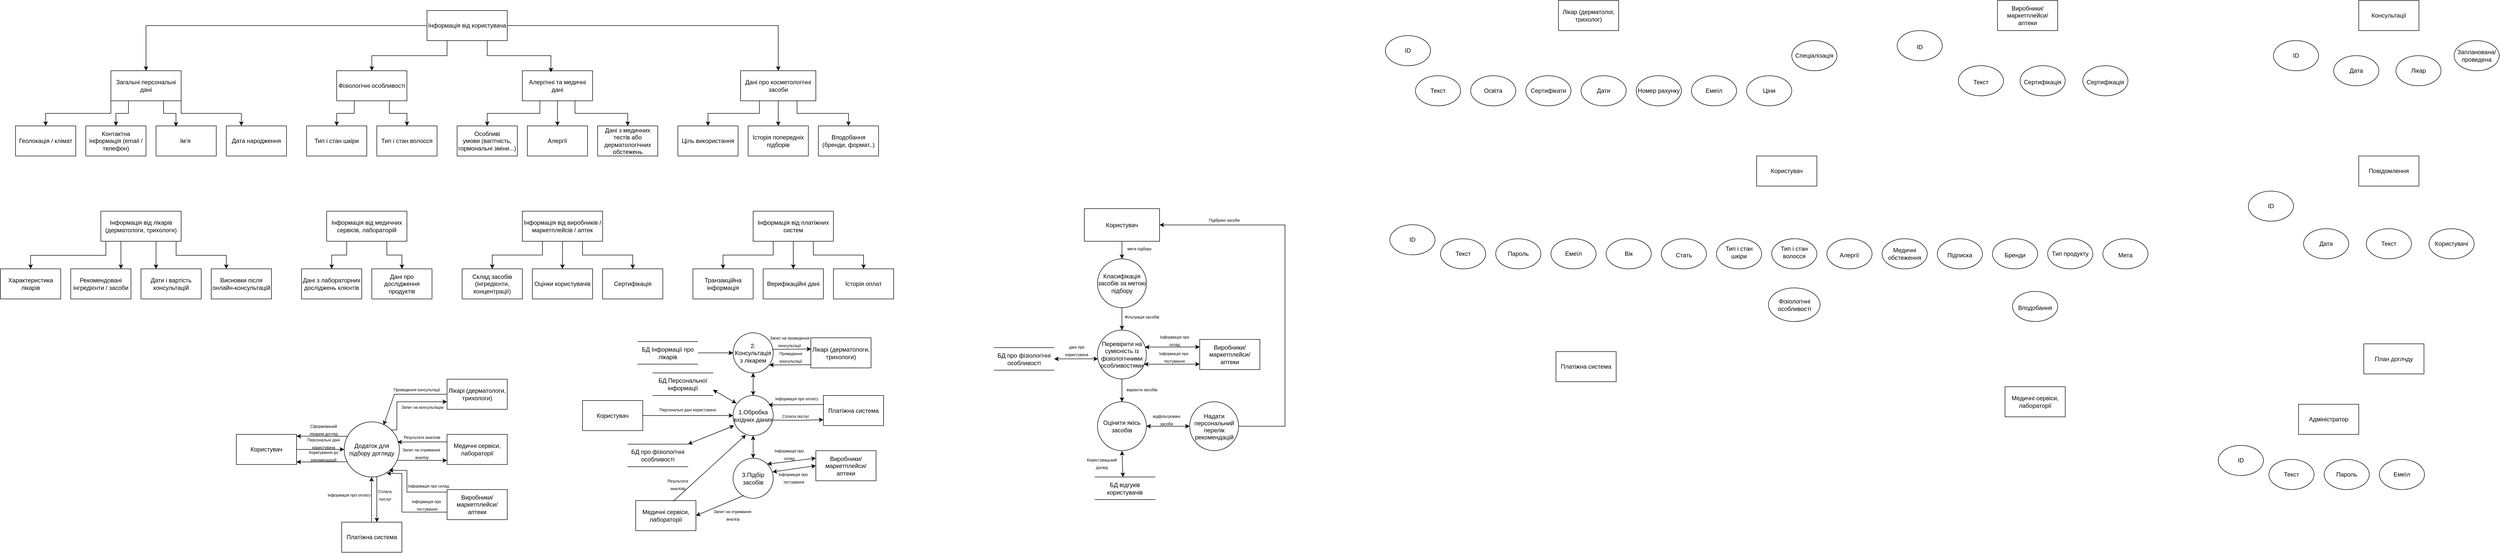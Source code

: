 <mxfile version="28.2.7">
  <diagram name="Page-1" id="nHtkJwjDJADX3kszTweU">
    <mxGraphModel dx="3202" dy="1077" grid="1" gridSize="10" guides="1" tooltips="1" connect="1" arrows="1" fold="1" page="1" pageScale="1" pageWidth="827" pageHeight="1169" math="0" shadow="0">
      <root>
        <mxCell id="0" />
        <mxCell id="1" parent="0" />
        <mxCell id="k3gkesRyHBmJgMEclzgZ-37" style="edgeStyle=orthogonalEdgeStyle;rounded=0;orthogonalLoop=1;jettySize=auto;html=1;exitX=0;exitY=0.5;exitDx=0;exitDy=0;entryX=0.5;entryY=0;entryDx=0;entryDy=0;" edge="1" parent="1" source="k3gkesRyHBmJgMEclzgZ-1" target="k3gkesRyHBmJgMEclzgZ-3">
          <mxGeometry relative="1" as="geometry" />
        </mxCell>
        <mxCell id="k3gkesRyHBmJgMEclzgZ-38" style="edgeStyle=orthogonalEdgeStyle;rounded=0;orthogonalLoop=1;jettySize=auto;html=1;exitX=0.25;exitY=1;exitDx=0;exitDy=0;entryX=0.5;entryY=0;entryDx=0;entryDy=0;" edge="1" parent="1" source="k3gkesRyHBmJgMEclzgZ-1" target="k3gkesRyHBmJgMEclzgZ-2">
          <mxGeometry relative="1" as="geometry" />
        </mxCell>
        <mxCell id="k3gkesRyHBmJgMEclzgZ-40" style="edgeStyle=orthogonalEdgeStyle;rounded=0;orthogonalLoop=1;jettySize=auto;html=1;exitX=1;exitY=0.5;exitDx=0;exitDy=0;entryX=0.5;entryY=0;entryDx=0;entryDy=0;" edge="1" parent="1" source="k3gkesRyHBmJgMEclzgZ-1" target="k3gkesRyHBmJgMEclzgZ-5">
          <mxGeometry relative="1" as="geometry" />
        </mxCell>
        <mxCell id="k3gkesRyHBmJgMEclzgZ-1" value="Інформація від користувача" style="rounded=0;whiteSpace=wrap;html=1;" vertex="1" parent="1">
          <mxGeometry x="580" y="40" width="160" height="60" as="geometry" />
        </mxCell>
        <mxCell id="k3gkesRyHBmJgMEclzgZ-45" style="edgeStyle=orthogonalEdgeStyle;rounded=0;orthogonalLoop=1;jettySize=auto;html=1;exitX=0.25;exitY=1;exitDx=0;exitDy=0;" edge="1" parent="1" source="k3gkesRyHBmJgMEclzgZ-2" target="k3gkesRyHBmJgMEclzgZ-10">
          <mxGeometry relative="1" as="geometry" />
        </mxCell>
        <mxCell id="k3gkesRyHBmJgMEclzgZ-46" style="edgeStyle=orthogonalEdgeStyle;rounded=0;orthogonalLoop=1;jettySize=auto;html=1;exitX=0.75;exitY=1;exitDx=0;exitDy=0;" edge="1" parent="1" source="k3gkesRyHBmJgMEclzgZ-2" target="k3gkesRyHBmJgMEclzgZ-11">
          <mxGeometry relative="1" as="geometry" />
        </mxCell>
        <mxCell id="k3gkesRyHBmJgMEclzgZ-2" value="Фізіологічні особливості" style="rounded=0;whiteSpace=wrap;html=1;" vertex="1" parent="1">
          <mxGeometry x="400" y="160" width="140" height="60" as="geometry" />
        </mxCell>
        <mxCell id="k3gkesRyHBmJgMEclzgZ-41" style="edgeStyle=orthogonalEdgeStyle;rounded=0;orthogonalLoop=1;jettySize=auto;html=1;exitX=0;exitY=1;exitDx=0;exitDy=0;entryX=0.5;entryY=0;entryDx=0;entryDy=0;" edge="1" parent="1" source="k3gkesRyHBmJgMEclzgZ-3" target="k3gkesRyHBmJgMEclzgZ-9">
          <mxGeometry relative="1" as="geometry" />
        </mxCell>
        <mxCell id="k3gkesRyHBmJgMEclzgZ-42" style="edgeStyle=orthogonalEdgeStyle;rounded=0;orthogonalLoop=1;jettySize=auto;html=1;exitX=0.25;exitY=1;exitDx=0;exitDy=0;" edge="1" parent="1" source="k3gkesRyHBmJgMEclzgZ-3" target="k3gkesRyHBmJgMEclzgZ-8">
          <mxGeometry relative="1" as="geometry" />
        </mxCell>
        <mxCell id="k3gkesRyHBmJgMEclzgZ-43" style="edgeStyle=orthogonalEdgeStyle;rounded=0;orthogonalLoop=1;jettySize=auto;html=1;exitX=0.75;exitY=1;exitDx=0;exitDy=0;entryX=0.331;entryY=0.022;entryDx=0;entryDy=0;entryPerimeter=0;" edge="1" parent="1" source="k3gkesRyHBmJgMEclzgZ-3" target="k3gkesRyHBmJgMEclzgZ-6">
          <mxGeometry relative="1" as="geometry">
            <Array as="points">
              <mxPoint x="55" y="245" />
              <mxPoint x="80" y="245" />
            </Array>
          </mxGeometry>
        </mxCell>
        <mxCell id="k3gkesRyHBmJgMEclzgZ-44" style="edgeStyle=orthogonalEdgeStyle;rounded=0;orthogonalLoop=1;jettySize=auto;html=1;exitX=1;exitY=1;exitDx=0;exitDy=0;entryX=0.25;entryY=0;entryDx=0;entryDy=0;" edge="1" parent="1" source="k3gkesRyHBmJgMEclzgZ-3" target="k3gkesRyHBmJgMEclzgZ-7">
          <mxGeometry relative="1" as="geometry" />
        </mxCell>
        <mxCell id="k3gkesRyHBmJgMEclzgZ-3" value="Загальні персональні дані" style="rounded=0;whiteSpace=wrap;html=1;" vertex="1" parent="1">
          <mxGeometry x="-50" y="160" width="140" height="60" as="geometry" />
        </mxCell>
        <mxCell id="k3gkesRyHBmJgMEclzgZ-47" style="edgeStyle=orthogonalEdgeStyle;rounded=0;orthogonalLoop=1;jettySize=auto;html=1;exitX=0.5;exitY=1;exitDx=0;exitDy=0;entryX=0.5;entryY=0;entryDx=0;entryDy=0;" edge="1" parent="1" source="k3gkesRyHBmJgMEclzgZ-4" target="k3gkesRyHBmJgMEclzgZ-14">
          <mxGeometry relative="1" as="geometry" />
        </mxCell>
        <mxCell id="k3gkesRyHBmJgMEclzgZ-48" style="edgeStyle=orthogonalEdgeStyle;rounded=0;orthogonalLoop=1;jettySize=auto;html=1;exitX=0.25;exitY=1;exitDx=0;exitDy=0;entryX=0.5;entryY=0;entryDx=0;entryDy=0;" edge="1" parent="1" source="k3gkesRyHBmJgMEclzgZ-4" target="k3gkesRyHBmJgMEclzgZ-13">
          <mxGeometry relative="1" as="geometry" />
        </mxCell>
        <mxCell id="k3gkesRyHBmJgMEclzgZ-49" style="edgeStyle=orthogonalEdgeStyle;rounded=0;orthogonalLoop=1;jettySize=auto;html=1;exitX=0.75;exitY=1;exitDx=0;exitDy=0;entryX=0.5;entryY=0;entryDx=0;entryDy=0;" edge="1" parent="1" source="k3gkesRyHBmJgMEclzgZ-4" target="k3gkesRyHBmJgMEclzgZ-16">
          <mxGeometry relative="1" as="geometry" />
        </mxCell>
        <mxCell id="k3gkesRyHBmJgMEclzgZ-4" value="Алергічні та медичні дані" style="rounded=0;whiteSpace=wrap;html=1;" vertex="1" parent="1">
          <mxGeometry x="770" y="160" width="140" height="60" as="geometry" />
        </mxCell>
        <mxCell id="k3gkesRyHBmJgMEclzgZ-50" style="edgeStyle=orthogonalEdgeStyle;rounded=0;orthogonalLoop=1;jettySize=auto;html=1;exitX=0.5;exitY=1;exitDx=0;exitDy=0;" edge="1" parent="1" source="k3gkesRyHBmJgMEclzgZ-5" target="k3gkesRyHBmJgMEclzgZ-19">
          <mxGeometry relative="1" as="geometry" />
        </mxCell>
        <mxCell id="k3gkesRyHBmJgMEclzgZ-51" style="edgeStyle=orthogonalEdgeStyle;rounded=0;orthogonalLoop=1;jettySize=auto;html=1;exitX=0.25;exitY=1;exitDx=0;exitDy=0;entryX=0.5;entryY=0;entryDx=0;entryDy=0;" edge="1" parent="1" source="k3gkesRyHBmJgMEclzgZ-5" target="k3gkesRyHBmJgMEclzgZ-18">
          <mxGeometry relative="1" as="geometry" />
        </mxCell>
        <mxCell id="k3gkesRyHBmJgMEclzgZ-52" style="edgeStyle=orthogonalEdgeStyle;rounded=0;orthogonalLoop=1;jettySize=auto;html=1;exitX=0.75;exitY=1;exitDx=0;exitDy=0;entryX=0.5;entryY=0;entryDx=0;entryDy=0;" edge="1" parent="1" source="k3gkesRyHBmJgMEclzgZ-5" target="k3gkesRyHBmJgMEclzgZ-20">
          <mxGeometry relative="1" as="geometry" />
        </mxCell>
        <mxCell id="k3gkesRyHBmJgMEclzgZ-5" value="Дані про косметологічні засоби" style="rounded=0;whiteSpace=wrap;html=1;" vertex="1" parent="1">
          <mxGeometry x="1205" y="160" width="150" height="60" as="geometry" />
        </mxCell>
        <mxCell id="k3gkesRyHBmJgMEclzgZ-6" value="Ім’я&amp;nbsp;" style="rounded=0;whiteSpace=wrap;html=1;" vertex="1" parent="1">
          <mxGeometry x="40" y="270" width="120" height="60" as="geometry" />
        </mxCell>
        <mxCell id="k3gkesRyHBmJgMEclzgZ-7" value="Дата народження" style="rounded=0;whiteSpace=wrap;html=1;" vertex="1" parent="1">
          <mxGeometry x="180" y="270" width="120" height="60" as="geometry" />
        </mxCell>
        <mxCell id="k3gkesRyHBmJgMEclzgZ-8" value="Контактна інформація (email / телефон)" style="rounded=0;whiteSpace=wrap;html=1;" vertex="1" parent="1">
          <mxGeometry x="-100" y="270" width="120" height="60" as="geometry" />
        </mxCell>
        <mxCell id="k3gkesRyHBmJgMEclzgZ-9" value="Геолокація / клімат" style="rounded=0;whiteSpace=wrap;html=1;" vertex="1" parent="1">
          <mxGeometry x="-240" y="270" width="120" height="60" as="geometry" />
        </mxCell>
        <mxCell id="k3gkesRyHBmJgMEclzgZ-10" value="Тип і стан шкіри" style="rounded=0;whiteSpace=wrap;html=1;" vertex="1" parent="1">
          <mxGeometry x="340" y="270" width="120" height="60" as="geometry" />
        </mxCell>
        <mxCell id="k3gkesRyHBmJgMEclzgZ-11" value="Тип і стан волосся" style="rounded=0;whiteSpace=wrap;html=1;" vertex="1" parent="1">
          <mxGeometry x="480" y="270" width="120" height="60" as="geometry" />
        </mxCell>
        <mxCell id="k3gkesRyHBmJgMEclzgZ-13" value="&lt;span data-end=&quot;1123&quot; data-start=&quot;1104&quot;&gt;Особливі умови&lt;/span&gt;&amp;nbsp;(вагітність, гормональні зміни...)" style="rounded=0;whiteSpace=wrap;html=1;" vertex="1" parent="1">
          <mxGeometry x="640" y="270" width="120" height="60" as="geometry" />
        </mxCell>
        <mxCell id="k3gkesRyHBmJgMEclzgZ-14" value="Алергії" style="rounded=0;whiteSpace=wrap;html=1;" vertex="1" parent="1">
          <mxGeometry x="780" y="270" width="120" height="60" as="geometry" />
        </mxCell>
        <mxCell id="k3gkesRyHBmJgMEclzgZ-16" value="Дані з медичних тестів або дерматологічних обстежень" style="rounded=0;whiteSpace=wrap;html=1;" vertex="1" parent="1">
          <mxGeometry x="920" y="270" width="120" height="60" as="geometry" />
        </mxCell>
        <mxCell id="k3gkesRyHBmJgMEclzgZ-18" value="Ціль використання" style="rounded=0;whiteSpace=wrap;html=1;" vertex="1" parent="1">
          <mxGeometry x="1080" y="270" width="120" height="60" as="geometry" />
        </mxCell>
        <mxCell id="k3gkesRyHBmJgMEclzgZ-19" value="Історія попередніх підборів" style="rounded=0;whiteSpace=wrap;html=1;" vertex="1" parent="1">
          <mxGeometry x="1220" y="270" width="120" height="60" as="geometry" />
        </mxCell>
        <mxCell id="k3gkesRyHBmJgMEclzgZ-20" value="Вподобання (бренди, формат..)" style="rounded=0;whiteSpace=wrap;html=1;" vertex="1" parent="1">
          <mxGeometry x="1360" y="270" width="120" height="60" as="geometry" />
        </mxCell>
        <mxCell id="k3gkesRyHBmJgMEclzgZ-53" style="edgeStyle=orthogonalEdgeStyle;rounded=0;orthogonalLoop=1;jettySize=auto;html=1;exitX=0.25;exitY=1;exitDx=0;exitDy=0;entryX=0.5;entryY=0;entryDx=0;entryDy=0;" edge="1" parent="1" source="k3gkesRyHBmJgMEclzgZ-21" target="k3gkesRyHBmJgMEclzgZ-25">
          <mxGeometry relative="1" as="geometry">
            <Array as="points">
              <mxPoint x="-60" y="500" />
              <mxPoint x="-60" y="528" />
              <mxPoint x="-210" y="528" />
            </Array>
          </mxGeometry>
        </mxCell>
        <mxCell id="k3gkesRyHBmJgMEclzgZ-54" style="edgeStyle=orthogonalEdgeStyle;rounded=0;orthogonalLoop=1;jettySize=auto;html=1;exitX=0.25;exitY=1;exitDx=0;exitDy=0;entryX=0.829;entryY=0.002;entryDx=0;entryDy=0;entryPerimeter=0;" edge="1" parent="1" source="k3gkesRyHBmJgMEclzgZ-21" target="k3gkesRyHBmJgMEclzgZ-24">
          <mxGeometry relative="1" as="geometry">
            <mxPoint x="-20" y="530" as="targetPoint" />
            <Array as="points">
              <mxPoint x="-30" y="555" />
            </Array>
          </mxGeometry>
        </mxCell>
        <mxCell id="k3gkesRyHBmJgMEclzgZ-55" style="edgeStyle=orthogonalEdgeStyle;rounded=0;orthogonalLoop=1;jettySize=auto;html=1;exitX=0.5;exitY=1;exitDx=0;exitDy=0;entryX=0.25;entryY=0;entryDx=0;entryDy=0;" edge="1" parent="1" source="k3gkesRyHBmJgMEclzgZ-21" target="k3gkesRyHBmJgMEclzgZ-22">
          <mxGeometry relative="1" as="geometry">
            <Array as="points">
              <mxPoint x="40" y="500" />
            </Array>
          </mxGeometry>
        </mxCell>
        <mxCell id="k3gkesRyHBmJgMEclzgZ-56" style="edgeStyle=orthogonalEdgeStyle;rounded=0;orthogonalLoop=1;jettySize=auto;html=1;exitX=0.75;exitY=1;exitDx=0;exitDy=0;entryX=0.25;entryY=0;entryDx=0;entryDy=0;" edge="1" parent="1" source="k3gkesRyHBmJgMEclzgZ-21" target="k3gkesRyHBmJgMEclzgZ-23">
          <mxGeometry relative="1" as="geometry">
            <Array as="points">
              <mxPoint x="80" y="500" />
              <mxPoint x="80" y="528" />
              <mxPoint x="180" y="528" />
            </Array>
          </mxGeometry>
        </mxCell>
        <mxCell id="k3gkesRyHBmJgMEclzgZ-21" value="Інформація від лікарів (дерматологи, трихологи)" style="rounded=0;whiteSpace=wrap;html=1;" vertex="1" parent="1">
          <mxGeometry x="-70" y="440" width="160" height="60" as="geometry" />
        </mxCell>
        <mxCell id="k3gkesRyHBmJgMEclzgZ-22" value="Дати і вартість консультацій" style="rounded=0;whiteSpace=wrap;html=1;" vertex="1" parent="1">
          <mxGeometry x="10" y="555" width="120" height="60" as="geometry" />
        </mxCell>
        <mxCell id="k3gkesRyHBmJgMEclzgZ-23" value="Висновки після онлайн-консультацій" style="rounded=0;whiteSpace=wrap;html=1;" vertex="1" parent="1">
          <mxGeometry x="150" y="555" width="120" height="60" as="geometry" />
        </mxCell>
        <mxCell id="k3gkesRyHBmJgMEclzgZ-24" value="Рекомендовані інгредієнти / засоби" style="rounded=0;whiteSpace=wrap;html=1;" vertex="1" parent="1">
          <mxGeometry x="-130" y="555" width="120" height="60" as="geometry" />
        </mxCell>
        <mxCell id="k3gkesRyHBmJgMEclzgZ-25" value="Характеристика лікарів" style="rounded=0;whiteSpace=wrap;html=1;" vertex="1" parent="1">
          <mxGeometry x="-270" y="555" width="120" height="60" as="geometry" />
        </mxCell>
        <mxCell id="k3gkesRyHBmJgMEclzgZ-57" style="edgeStyle=orthogonalEdgeStyle;rounded=0;orthogonalLoop=1;jettySize=auto;html=1;exitX=0.25;exitY=1;exitDx=0;exitDy=0;" edge="1" parent="1" source="k3gkesRyHBmJgMEclzgZ-26" target="k3gkesRyHBmJgMEclzgZ-30">
          <mxGeometry relative="1" as="geometry" />
        </mxCell>
        <mxCell id="k3gkesRyHBmJgMEclzgZ-58" style="edgeStyle=orthogonalEdgeStyle;rounded=0;orthogonalLoop=1;jettySize=auto;html=1;exitX=0.75;exitY=1;exitDx=0;exitDy=0;entryX=0.5;entryY=0;entryDx=0;entryDy=0;" edge="1" parent="1" source="k3gkesRyHBmJgMEclzgZ-26" target="k3gkesRyHBmJgMEclzgZ-29">
          <mxGeometry relative="1" as="geometry" />
        </mxCell>
        <mxCell id="k3gkesRyHBmJgMEclzgZ-26" value="Інформація від медичних сервісів, лабораторій" style="rounded=0;whiteSpace=wrap;html=1;" vertex="1" parent="1">
          <mxGeometry x="380" y="440" width="160" height="60" as="geometry" />
        </mxCell>
        <mxCell id="k3gkesRyHBmJgMEclzgZ-27" value="Склад засобів (інгредієнти, концентрації)" style="rounded=0;whiteSpace=wrap;html=1;" vertex="1" parent="1">
          <mxGeometry x="650" y="555" width="120" height="60" as="geometry" />
        </mxCell>
        <mxCell id="k3gkesRyHBmJgMEclzgZ-28" value="Оцінки користувачів" style="rounded=0;whiteSpace=wrap;html=1;" vertex="1" parent="1">
          <mxGeometry x="790" y="555" width="120" height="60" as="geometry" />
        </mxCell>
        <mxCell id="k3gkesRyHBmJgMEclzgZ-29" value="Дані про дослідження продуктів" style="rounded=0;whiteSpace=wrap;html=1;" vertex="1" parent="1">
          <mxGeometry x="470" y="555" width="120" height="60" as="geometry" />
        </mxCell>
        <mxCell id="k3gkesRyHBmJgMEclzgZ-30" value="Дані з лабораторних досліджень клієнтів" style="rounded=0;whiteSpace=wrap;html=1;" vertex="1" parent="1">
          <mxGeometry x="330" y="555" width="120" height="60" as="geometry" />
        </mxCell>
        <mxCell id="k3gkesRyHBmJgMEclzgZ-59" style="edgeStyle=orthogonalEdgeStyle;rounded=0;orthogonalLoop=1;jettySize=auto;html=1;exitX=0.5;exitY=1;exitDx=0;exitDy=0;entryX=0.5;entryY=0;entryDx=0;entryDy=0;" edge="1" parent="1" source="k3gkesRyHBmJgMEclzgZ-31" target="k3gkesRyHBmJgMEclzgZ-28">
          <mxGeometry relative="1" as="geometry" />
        </mxCell>
        <mxCell id="k3gkesRyHBmJgMEclzgZ-60" style="edgeStyle=orthogonalEdgeStyle;rounded=0;orthogonalLoop=1;jettySize=auto;html=1;exitX=0.25;exitY=1;exitDx=0;exitDy=0;entryX=0.5;entryY=0;entryDx=0;entryDy=0;" edge="1" parent="1" source="k3gkesRyHBmJgMEclzgZ-31" target="k3gkesRyHBmJgMEclzgZ-27">
          <mxGeometry relative="1" as="geometry" />
        </mxCell>
        <mxCell id="k3gkesRyHBmJgMEclzgZ-61" style="edgeStyle=orthogonalEdgeStyle;rounded=0;orthogonalLoop=1;jettySize=auto;html=1;exitX=0.75;exitY=1;exitDx=0;exitDy=0;" edge="1" parent="1" source="k3gkesRyHBmJgMEclzgZ-31" target="k3gkesRyHBmJgMEclzgZ-32">
          <mxGeometry relative="1" as="geometry" />
        </mxCell>
        <mxCell id="k3gkesRyHBmJgMEclzgZ-31" value="Інформація від виробників / маркетплейсів / аптек" style="rounded=0;whiteSpace=wrap;html=1;" vertex="1" parent="1">
          <mxGeometry x="770" y="440" width="160" height="60" as="geometry" />
        </mxCell>
        <mxCell id="k3gkesRyHBmJgMEclzgZ-32" value="Сертифікація" style="rounded=0;whiteSpace=wrap;html=1;" vertex="1" parent="1">
          <mxGeometry x="930" y="555" width="120" height="60" as="geometry" />
        </mxCell>
        <mxCell id="k3gkesRyHBmJgMEclzgZ-33" value="Транзакційна інформація" style="rounded=0;whiteSpace=wrap;html=1;" vertex="1" parent="1">
          <mxGeometry x="1110" y="555" width="120" height="60" as="geometry" />
        </mxCell>
        <mxCell id="k3gkesRyHBmJgMEclzgZ-62" style="edgeStyle=orthogonalEdgeStyle;rounded=0;orthogonalLoop=1;jettySize=auto;html=1;exitX=0.5;exitY=1;exitDx=0;exitDy=0;entryX=0.5;entryY=0;entryDx=0;entryDy=0;" edge="1" parent="1" source="k3gkesRyHBmJgMEclzgZ-34" target="k3gkesRyHBmJgMEclzgZ-35">
          <mxGeometry relative="1" as="geometry" />
        </mxCell>
        <mxCell id="k3gkesRyHBmJgMEclzgZ-63" style="edgeStyle=orthogonalEdgeStyle;rounded=0;orthogonalLoop=1;jettySize=auto;html=1;exitX=0.25;exitY=1;exitDx=0;exitDy=0;entryX=0.5;entryY=0;entryDx=0;entryDy=0;" edge="1" parent="1" source="k3gkesRyHBmJgMEclzgZ-34" target="k3gkesRyHBmJgMEclzgZ-33">
          <mxGeometry relative="1" as="geometry" />
        </mxCell>
        <mxCell id="k3gkesRyHBmJgMEclzgZ-64" style="edgeStyle=orthogonalEdgeStyle;rounded=0;orthogonalLoop=1;jettySize=auto;html=1;exitX=0.75;exitY=1;exitDx=0;exitDy=0;" edge="1" parent="1" source="k3gkesRyHBmJgMEclzgZ-34" target="k3gkesRyHBmJgMEclzgZ-36">
          <mxGeometry relative="1" as="geometry" />
        </mxCell>
        <mxCell id="k3gkesRyHBmJgMEclzgZ-34" value="Інформація від платіжних систем" style="rounded=0;whiteSpace=wrap;html=1;" vertex="1" parent="1">
          <mxGeometry x="1230" y="440" width="160" height="60" as="geometry" />
        </mxCell>
        <mxCell id="k3gkesRyHBmJgMEclzgZ-35" value="Верифікаційні дані" style="rounded=0;whiteSpace=wrap;html=1;" vertex="1" parent="1">
          <mxGeometry x="1250" y="555" width="120" height="60" as="geometry" />
        </mxCell>
        <mxCell id="k3gkesRyHBmJgMEclzgZ-36" value="Історія оплат" style="rounded=0;whiteSpace=wrap;html=1;" vertex="1" parent="1">
          <mxGeometry x="1390" y="555" width="120" height="60" as="geometry" />
        </mxCell>
        <mxCell id="k3gkesRyHBmJgMEclzgZ-39" style="edgeStyle=orthogonalEdgeStyle;rounded=0;orthogonalLoop=1;jettySize=auto;html=1;exitX=0.75;exitY=1;exitDx=0;exitDy=0;entryX=0.407;entryY=0.05;entryDx=0;entryDy=0;entryPerimeter=0;" edge="1" parent="1" source="k3gkesRyHBmJgMEclzgZ-1" target="k3gkesRyHBmJgMEclzgZ-4">
          <mxGeometry relative="1" as="geometry" />
        </mxCell>
        <mxCell id="k3gkesRyHBmJgMEclzgZ-91" style="edgeStyle=orthogonalEdgeStyle;rounded=0;orthogonalLoop=1;jettySize=auto;html=1;entryX=0;entryY=0.5;entryDx=0;entryDy=0;exitX=0.957;exitY=0.698;exitDx=0;exitDy=0;exitPerimeter=0;" edge="1" parent="1" source="k3gkesRyHBmJgMEclzgZ-65">
          <mxGeometry relative="1" as="geometry">
            <mxPoint x="525" y="937" as="sourcePoint" />
            <mxPoint x="620" y="937" as="targetPoint" />
          </mxGeometry>
        </mxCell>
        <mxCell id="k3gkesRyHBmJgMEclzgZ-98" style="edgeStyle=orthogonalEdgeStyle;rounded=0;orthogonalLoop=1;jettySize=auto;html=1;" edge="1" parent="1" source="k3gkesRyHBmJgMEclzgZ-65" target="k3gkesRyHBmJgMEclzgZ-67">
          <mxGeometry relative="1" as="geometry">
            <Array as="points">
              <mxPoint x="480" y="980" />
              <mxPoint x="480" y="980" />
            </Array>
          </mxGeometry>
        </mxCell>
        <mxCell id="k3gkesRyHBmJgMEclzgZ-184" style="edgeStyle=orthogonalEdgeStyle;rounded=0;orthogonalLoop=1;jettySize=auto;html=1;exitX=1;exitY=0;exitDx=0;exitDy=0;entryX=0;entryY=0.75;entryDx=0;entryDy=0;" edge="1" parent="1" source="k3gkesRyHBmJgMEclzgZ-65" target="k3gkesRyHBmJgMEclzgZ-70">
          <mxGeometry relative="1" as="geometry">
            <Array as="points">
              <mxPoint x="520" y="876" />
              <mxPoint x="520" y="820" />
            </Array>
          </mxGeometry>
        </mxCell>
        <mxCell id="k3gkesRyHBmJgMEclzgZ-65" value="Додаток для підбору догляду" style="ellipse;whiteSpace=wrap;html=1;aspect=fixed;" vertex="1" parent="1">
          <mxGeometry x="415" y="860" width="110" height="110" as="geometry" />
        </mxCell>
        <mxCell id="k3gkesRyHBmJgMEclzgZ-66" value="Користувач" style="rounded=0;whiteSpace=wrap;html=1;" vertex="1" parent="1">
          <mxGeometry x="200" y="885" width="120" height="60" as="geometry" />
        </mxCell>
        <mxCell id="k3gkesRyHBmJgMEclzgZ-85" style="edgeStyle=orthogonalEdgeStyle;rounded=0;orthogonalLoop=1;jettySize=auto;html=1;exitX=0.5;exitY=0;exitDx=0;exitDy=0;entryX=0.5;entryY=1;entryDx=0;entryDy=0;" edge="1" parent="1">
          <mxGeometry relative="1" as="geometry">
            <mxPoint x="469.51" y="1060" as="sourcePoint" />
            <mxPoint x="469.51" y="970" as="targetPoint" />
          </mxGeometry>
        </mxCell>
        <mxCell id="k3gkesRyHBmJgMEclzgZ-67" value="Платіжна система" style="rounded=0;whiteSpace=wrap;html=1;" vertex="1" parent="1">
          <mxGeometry x="410" y="1060" width="120" height="60" as="geometry" />
        </mxCell>
        <mxCell id="k3gkesRyHBmJgMEclzgZ-68" value="Виробники/маркетплейси/ аптеки" style="rounded=0;whiteSpace=wrap;html=1;" vertex="1" parent="1">
          <mxGeometry x="620" y="995" width="120" height="60" as="geometry" />
        </mxCell>
        <mxCell id="k3gkesRyHBmJgMEclzgZ-69" value="Медичні сервіси, лабораторії" style="rounded=0;whiteSpace=wrap;html=1;" vertex="1" parent="1">
          <mxGeometry x="620" y="885" width="120" height="60" as="geometry" />
        </mxCell>
        <mxCell id="k3gkesRyHBmJgMEclzgZ-70" value="Лікарі (дерматологи, трихологи)" style="rounded=0;whiteSpace=wrap;html=1;" vertex="1" parent="1">
          <mxGeometry x="620" y="775" width="120" height="60" as="geometry" />
        </mxCell>
        <mxCell id="k3gkesRyHBmJgMEclzgZ-73" value="" style="endArrow=classic;html=1;rounded=0;entryX=1;entryY=0.75;entryDx=0;entryDy=0;exitX=0.065;exitY=0.724;exitDx=0;exitDy=0;exitPerimeter=0;" edge="1" parent="1" source="k3gkesRyHBmJgMEclzgZ-65">
          <mxGeometry width="50" height="50" relative="1" as="geometry">
            <mxPoint x="418.63" y="940.35" as="sourcePoint" />
            <mxPoint x="320" y="940" as="targetPoint" />
          </mxGeometry>
        </mxCell>
        <mxCell id="k3gkesRyHBmJgMEclzgZ-74" value="" style="endArrow=classic;html=1;rounded=0;entryX=1;entryY=0.143;entryDx=0;entryDy=0;entryPerimeter=0;exitX=0.07;exitY=0.262;exitDx=0;exitDy=0;exitPerimeter=0;" edge="1" parent="1" source="k3gkesRyHBmJgMEclzgZ-65">
          <mxGeometry width="50" height="50" relative="1" as="geometry">
            <mxPoint x="419.62" y="888.88" as="sourcePoint" />
            <mxPoint x="320" y="888.58" as="targetPoint" />
          </mxGeometry>
        </mxCell>
        <mxCell id="k3gkesRyHBmJgMEclzgZ-76" value="&lt;font style=&quot;font-size: 8px;&quot;&gt;Сформований лікарем догляд&lt;/font&gt;" style="text;html=1;whiteSpace=wrap;strokeColor=none;fillColor=none;align=center;verticalAlign=middle;rounded=0;" vertex="1" parent="1">
          <mxGeometry x="334" y="865" width="80" height="20" as="geometry" />
        </mxCell>
        <mxCell id="k3gkesRyHBmJgMEclzgZ-78" value="&lt;font style=&quot;font-size: 8px;&quot;&gt;Персональні дані користувача&lt;/font&gt;" style="text;html=1;whiteSpace=wrap;strokeColor=none;fillColor=none;align=center;verticalAlign=middle;rounded=0;" vertex="1" parent="1">
          <mxGeometry x="334" y="892" width="80" height="20" as="geometry" />
        </mxCell>
        <mxCell id="k3gkesRyHBmJgMEclzgZ-79" value="&lt;font style=&quot;font-size: 8px;&quot;&gt;Коригування до рекомендацій&lt;/font&gt;" style="text;html=1;whiteSpace=wrap;strokeColor=none;fillColor=none;align=center;verticalAlign=middle;rounded=0;" vertex="1" parent="1">
          <mxGeometry x="334" y="917" width="80" height="20" as="geometry" />
        </mxCell>
        <mxCell id="k3gkesRyHBmJgMEclzgZ-80" value="" style="endArrow=classic;html=1;rounded=0;exitX=1;exitY=0.5;exitDx=0;exitDy=0;entryX=0;entryY=0.5;entryDx=0;entryDy=0;" edge="1" parent="1" source="k3gkesRyHBmJgMEclzgZ-66" target="k3gkesRyHBmJgMEclzgZ-65">
          <mxGeometry width="50" height="50" relative="1" as="geometry">
            <mxPoint x="400" y="950" as="sourcePoint" />
            <mxPoint x="450" y="900" as="targetPoint" />
          </mxGeometry>
        </mxCell>
        <mxCell id="k3gkesRyHBmJgMEclzgZ-83" value="&lt;font style=&quot;font-size: 8px;&quot;&gt;Сплата&amp;nbsp;&lt;/font&gt;&lt;div&gt;&lt;font style=&quot;font-size: 8px;&quot;&gt;послуг&lt;/font&gt;&lt;/div&gt;" style="text;html=1;whiteSpace=wrap;strokeColor=none;fillColor=none;align=center;verticalAlign=middle;rounded=0;" vertex="1" parent="1">
          <mxGeometry x="457" y="995" width="80" height="20" as="geometry" />
        </mxCell>
        <mxCell id="k3gkesRyHBmJgMEclzgZ-84" value="&lt;div&gt;&lt;span style=&quot;font-size: 8px;&quot;&gt;Інформація про оплату&lt;/span&gt;&lt;/div&gt;" style="text;html=1;whiteSpace=wrap;strokeColor=none;fillColor=none;align=right;verticalAlign=middle;rounded=0;" vertex="1" parent="1">
          <mxGeometry x="380" y="995" width="90" height="20" as="geometry" />
        </mxCell>
        <mxCell id="k3gkesRyHBmJgMEclzgZ-89" style="edgeStyle=orthogonalEdgeStyle;rounded=0;orthogonalLoop=1;jettySize=auto;html=1;exitX=0;exitY=0.25;exitDx=0;exitDy=0;entryX=0.965;entryY=0.366;entryDx=0;entryDy=0;entryPerimeter=0;" edge="1" parent="1" source="k3gkesRyHBmJgMEclzgZ-69" target="k3gkesRyHBmJgMEclzgZ-65">
          <mxGeometry relative="1" as="geometry" />
        </mxCell>
        <mxCell id="k3gkesRyHBmJgMEclzgZ-92" style="edgeStyle=orthogonalEdgeStyle;rounded=0;orthogonalLoop=1;jettySize=auto;html=1;exitX=0;exitY=0.25;exitDx=0;exitDy=0;entryX=0.809;entryY=0.907;entryDx=0;entryDy=0;entryPerimeter=0;" edge="1" parent="1">
          <mxGeometry relative="1" as="geometry">
            <mxPoint x="620" y="1007" as="sourcePoint" />
            <mxPoint x="503.99" y="956.77" as="targetPoint" />
            <Array as="points">
              <mxPoint x="620" y="1000" />
              <mxPoint x="540" y="1000" />
              <mxPoint x="540" y="957" />
            </Array>
          </mxGeometry>
        </mxCell>
        <mxCell id="k3gkesRyHBmJgMEclzgZ-93" style="edgeStyle=orthogonalEdgeStyle;rounded=0;orthogonalLoop=1;jettySize=auto;html=1;exitX=0;exitY=0.5;exitDx=0;exitDy=0;entryX=0.769;entryY=0.935;entryDx=0;entryDy=0;entryPerimeter=0;" edge="1" parent="1" source="k3gkesRyHBmJgMEclzgZ-68" target="k3gkesRyHBmJgMEclzgZ-65">
          <mxGeometry relative="1" as="geometry">
            <Array as="points">
              <mxPoint x="620" y="1040" />
              <mxPoint x="530" y="1040" />
              <mxPoint x="530" y="963" />
            </Array>
          </mxGeometry>
        </mxCell>
        <mxCell id="k3gkesRyHBmJgMEclzgZ-96" value="&lt;span style=&quot;font-size: 8px;&quot;&gt;Результати аналізів&lt;/span&gt;" style="text;html=1;whiteSpace=wrap;strokeColor=none;fillColor=none;align=center;verticalAlign=middle;rounded=0;" vertex="1" parent="1">
          <mxGeometry x="510" y="880" width="120" height="20" as="geometry" />
        </mxCell>
        <mxCell id="k3gkesRyHBmJgMEclzgZ-97" value="&lt;span style=&quot;font-size: 8px;&quot;&gt;Запит на отримання&amp;nbsp;&lt;/span&gt;&lt;div&gt;&lt;span style=&quot;font-size: 8px;&quot;&gt;аналізу&lt;/span&gt;&lt;/div&gt;" style="text;html=1;whiteSpace=wrap;strokeColor=none;fillColor=none;align=center;verticalAlign=middle;rounded=0;" vertex="1" parent="1">
          <mxGeometry x="510" y="912" width="120" height="20" as="geometry" />
        </mxCell>
        <mxCell id="k3gkesRyHBmJgMEclzgZ-99" value="&lt;span style=&quot;font-size: 8px;&quot;&gt;Інформація про&amp;nbsp;&lt;/span&gt;&lt;div&gt;&lt;span style=&quot;font-size: 8px;&quot;&gt;тестування&lt;/span&gt;&lt;/div&gt;" style="text;html=1;whiteSpace=wrap;strokeColor=none;fillColor=none;align=center;verticalAlign=middle;rounded=0;" vertex="1" parent="1">
          <mxGeometry x="520" y="1015" width="120" height="20" as="geometry" />
        </mxCell>
        <mxCell id="k3gkesRyHBmJgMEclzgZ-100" value="&lt;span style=&quot;font-size: 8px;&quot;&gt;Інформація про склад&lt;/span&gt;" style="text;html=1;whiteSpace=wrap;strokeColor=none;fillColor=none;align=center;verticalAlign=middle;rounded=0;" vertex="1" parent="1">
          <mxGeometry x="523" y="977" width="120" height="20" as="geometry" />
        </mxCell>
        <mxCell id="k3gkesRyHBmJgMEclzgZ-101" value="1.Обробка вхідних даних" style="ellipse;whiteSpace=wrap;html=1;aspect=fixed;" vertex="1" parent="1">
          <mxGeometry x="1190" y="807.5" width="80" height="80" as="geometry" />
        </mxCell>
        <mxCell id="k3gkesRyHBmJgMEclzgZ-105" style="edgeStyle=orthogonalEdgeStyle;rounded=0;orthogonalLoop=1;jettySize=auto;html=1;exitX=1;exitY=0.5;exitDx=0;exitDy=0;entryX=0;entryY=0.5;entryDx=0;entryDy=0;" edge="1" parent="1" source="k3gkesRyHBmJgMEclzgZ-102" target="k3gkesRyHBmJgMEclzgZ-101">
          <mxGeometry relative="1" as="geometry" />
        </mxCell>
        <mxCell id="k3gkesRyHBmJgMEclzgZ-102" value="Користувач" style="rounded=0;whiteSpace=wrap;html=1;" vertex="1" parent="1">
          <mxGeometry x="890" y="817.5" width="120" height="60" as="geometry" />
        </mxCell>
        <mxCell id="k3gkesRyHBmJgMEclzgZ-104" value="БД Персональної інформації" style="html=1;dashed=0;whiteSpace=wrap;shape=partialRectangle;right=0;left=0;" vertex="1" parent="1">
          <mxGeometry x="1030" y="762.5" width="120" height="45" as="geometry" />
        </mxCell>
        <mxCell id="k3gkesRyHBmJgMEclzgZ-108" value="3.Підбір засобів" style="ellipse;whiteSpace=wrap;html=1;aspect=fixed;" vertex="1" parent="1">
          <mxGeometry x="1190" y="932.5" width="80" height="80" as="geometry" />
        </mxCell>
        <mxCell id="k3gkesRyHBmJgMEclzgZ-110" value="БД про фізіологічні особливості" style="html=1;dashed=0;whiteSpace=wrap;shape=partialRectangle;right=0;left=0;" vertex="1" parent="1">
          <mxGeometry x="980" y="904.5" width="120" height="45" as="geometry" />
        </mxCell>
        <mxCell id="k3gkesRyHBmJgMEclzgZ-111" value="&lt;font style=&quot;font-size: 8px;&quot;&gt;Персональні дані користувача&lt;/font&gt;" style="text;html=1;whiteSpace=wrap;strokeColor=none;fillColor=none;align=center;verticalAlign=middle;rounded=0;" vertex="1" parent="1">
          <mxGeometry x="1030" y="825" width="139" height="20" as="geometry" />
        </mxCell>
        <mxCell id="k3gkesRyHBmJgMEclzgZ-113" value="" style="endArrow=classic;startArrow=classic;html=1;rounded=0;exitX=1;exitY=0;exitDx=0;exitDy=0;entryX=0.025;entryY=0.75;entryDx=0;entryDy=0;entryPerimeter=0;" edge="1" parent="1" source="k3gkesRyHBmJgMEclzgZ-110" target="k3gkesRyHBmJgMEclzgZ-101">
          <mxGeometry width="50" height="50" relative="1" as="geometry">
            <mxPoint x="1110" y="922.5" as="sourcePoint" />
            <mxPoint x="1160" y="872.5" as="targetPoint" />
          </mxGeometry>
        </mxCell>
        <mxCell id="k3gkesRyHBmJgMEclzgZ-114" value="Медичні сервіси, лабораторії" style="rounded=0;whiteSpace=wrap;html=1;" vertex="1" parent="1">
          <mxGeometry x="996" y="1017" width="120" height="60" as="geometry" />
        </mxCell>
        <mxCell id="k3gkesRyHBmJgMEclzgZ-116" value="&lt;span style=&quot;font-size: 8px;&quot;&gt;Результати аналізів&lt;/span&gt;" style="text;html=1;whiteSpace=wrap;strokeColor=none;fillColor=none;align=center;verticalAlign=middle;rounded=0;" vertex="1" parent="1">
          <mxGeometry x="1050" y="970" width="60" height="27" as="geometry" />
        </mxCell>
        <mxCell id="k3gkesRyHBmJgMEclzgZ-119" value="" style="endArrow=classic;html=1;rounded=0;entryX=1;entryY=0.5;entryDx=0;entryDy=0;" edge="1" parent="1" target="k3gkesRyHBmJgMEclzgZ-114">
          <mxGeometry width="50" height="50" relative="1" as="geometry">
            <mxPoint x="1210" y="1007.5" as="sourcePoint" />
            <mxPoint x="1260" y="957.5" as="targetPoint" />
          </mxGeometry>
        </mxCell>
        <mxCell id="k3gkesRyHBmJgMEclzgZ-120" value="&lt;span style=&quot;font-size: 8px;&quot;&gt;Запит на отримання&amp;nbsp;&lt;/span&gt;&lt;div&gt;&lt;span style=&quot;font-size: 8px;&quot;&gt;аналізу&lt;/span&gt;&lt;/div&gt;" style="text;html=1;whiteSpace=wrap;strokeColor=none;fillColor=none;align=center;verticalAlign=middle;rounded=0;" vertex="1" parent="1">
          <mxGeometry x="1130" y="1035" width="120" height="20" as="geometry" />
        </mxCell>
        <mxCell id="k3gkesRyHBmJgMEclzgZ-121" value="Виробники/маркетплейси/ аптеки" style="rounded=0;whiteSpace=wrap;html=1;" vertex="1" parent="1">
          <mxGeometry x="1355" y="917.5" width="120" height="60" as="geometry" />
        </mxCell>
        <mxCell id="k3gkesRyHBmJgMEclzgZ-129" value="&lt;span style=&quot;font-size: 8px;&quot;&gt;Інформація про склад&lt;/span&gt;" style="text;html=1;whiteSpace=wrap;strokeColor=none;fillColor=none;align=center;verticalAlign=middle;rounded=0;rotation=0;" vertex="1" parent="1">
          <mxGeometry x="1262" y="913.5" width="80" height="20" as="geometry" />
        </mxCell>
        <mxCell id="k3gkesRyHBmJgMEclzgZ-130" value="" style="endArrow=classic;html=1;rounded=0;exitX=0.625;exitY=0.02;exitDx=0;exitDy=0;exitPerimeter=0;entryX=0.319;entryY=0.981;entryDx=0;entryDy=0;entryPerimeter=0;" edge="1" parent="1" source="k3gkesRyHBmJgMEclzgZ-114" target="k3gkesRyHBmJgMEclzgZ-101">
          <mxGeometry width="50" height="50" relative="1" as="geometry">
            <mxPoint x="1050" y="1027.5" as="sourcePoint" />
            <mxPoint x="1100" y="977.5" as="targetPoint" />
            <Array as="points" />
          </mxGeometry>
        </mxCell>
        <mxCell id="k3gkesRyHBmJgMEclzgZ-132" value="" style="endArrow=classic;startArrow=classic;html=1;rounded=0;exitX=0;exitY=0.25;exitDx=0;exitDy=0;entryX=1;entryY=0;entryDx=0;entryDy=0;" edge="1" parent="1" source="k3gkesRyHBmJgMEclzgZ-121" target="k3gkesRyHBmJgMEclzgZ-108">
          <mxGeometry width="50" height="50" relative="1" as="geometry">
            <mxPoint x="1210" y="1097.5" as="sourcePoint" />
            <mxPoint x="1261" y="997.5" as="targetPoint" />
          </mxGeometry>
        </mxCell>
        <mxCell id="k3gkesRyHBmJgMEclzgZ-133" value="" style="endArrow=classic;startArrow=classic;html=1;rounded=0;entryX=0.146;entryY=-0.027;entryDx=0;entryDy=0;entryPerimeter=0;exitX=0;exitY=0.5;exitDx=0;exitDy=0;" edge="1" parent="1" source="k3gkesRyHBmJgMEclzgZ-121" target="k3gkesRyHBmJgMEclzgZ-134">
          <mxGeometry width="50" height="50" relative="1" as="geometry">
            <mxPoint x="1210" y="1097.5" as="sourcePoint" />
            <mxPoint x="1260" y="1047.5" as="targetPoint" />
          </mxGeometry>
        </mxCell>
        <mxCell id="k3gkesRyHBmJgMEclzgZ-134" value="&lt;span style=&quot;font-size: 8px;&quot;&gt;Інформація про&amp;nbsp;&lt;/span&gt;&lt;div&gt;&lt;span style=&quot;font-size: 8px;&quot;&gt;тестування&lt;/span&gt;&lt;/div&gt;" style="text;html=1;whiteSpace=wrap;strokeColor=none;fillColor=none;align=center;verticalAlign=middle;rounded=0;" vertex="1" parent="1">
          <mxGeometry x="1251" y="960.5" width="120" height="20" as="geometry" />
        </mxCell>
        <mxCell id="k3gkesRyHBmJgMEclzgZ-135" value="2. Консультація з лікарем" style="ellipse;whiteSpace=wrap;html=1;aspect=fixed;" vertex="1" parent="1">
          <mxGeometry x="1190" y="682.5" width="80" height="80" as="geometry" />
        </mxCell>
        <mxCell id="k3gkesRyHBmJgMEclzgZ-136" value="Лікарі (дерматологи, трихологи)" style="rounded=0;whiteSpace=wrap;html=1;" vertex="1" parent="1">
          <mxGeometry x="1345" y="692.5" width="120" height="60" as="geometry" />
        </mxCell>
        <mxCell id="k3gkesRyHBmJgMEclzgZ-137" value="" style="endArrow=classic;html=1;rounded=0;exitX=0;exitY=0.5;exitDx=0;exitDy=0;entryX=0.714;entryY=0.059;entryDx=0;entryDy=0;entryPerimeter=0;" edge="1" parent="1" source="k3gkesRyHBmJgMEclzgZ-70" target="k3gkesRyHBmJgMEclzgZ-65">
          <mxGeometry width="50" height="50" relative="1" as="geometry">
            <mxPoint x="770" y="1030" as="sourcePoint" />
            <mxPoint x="820" y="980" as="targetPoint" />
            <Array as="points">
              <mxPoint x="560" y="805" />
              <mxPoint x="515" y="805" />
            </Array>
          </mxGeometry>
        </mxCell>
        <mxCell id="k3gkesRyHBmJgMEclzgZ-138" value="&lt;span style=&quot;font-size: 8px;&quot;&gt;Проведення консультації&lt;/span&gt;" style="text;html=1;whiteSpace=wrap;strokeColor=none;fillColor=none;align=center;verticalAlign=middle;rounded=0;" vertex="1" parent="1">
          <mxGeometry x="500" y="785" width="120" height="20" as="geometry" />
        </mxCell>
        <mxCell id="k3gkesRyHBmJgMEclzgZ-140" value="&lt;span style=&quot;font-size: 8px;&quot;&gt;Проведення консультації&lt;/span&gt;" style="text;html=1;whiteSpace=wrap;strokeColor=none;fillColor=none;align=center;verticalAlign=middle;rounded=0;" vertex="1" parent="1">
          <mxGeometry x="1265" y="720" width="80" height="20" as="geometry" />
        </mxCell>
        <mxCell id="k3gkesRyHBmJgMEclzgZ-148" value="" style="edgeStyle=orthogonalEdgeStyle;rounded=0;orthogonalLoop=1;jettySize=auto;html=1;" edge="1" parent="1" source="k3gkesRyHBmJgMEclzgZ-142" target="k3gkesRyHBmJgMEclzgZ-135">
          <mxGeometry relative="1" as="geometry" />
        </mxCell>
        <mxCell id="k3gkesRyHBmJgMEclzgZ-142" value="БД Інформації про лікарів" style="html=1;dashed=0;whiteSpace=wrap;shape=partialRectangle;right=0;left=0;" vertex="1" parent="1">
          <mxGeometry x="1000" y="700" width="120" height="45" as="geometry" />
        </mxCell>
        <mxCell id="k3gkesRyHBmJgMEclzgZ-145" value="" style="endArrow=classic;startArrow=classic;html=1;rounded=0;entryX=0.5;entryY=1;entryDx=0;entryDy=0;exitX=0.5;exitY=0;exitDx=0;exitDy=0;" edge="1" parent="1" source="k3gkesRyHBmJgMEclzgZ-101" target="k3gkesRyHBmJgMEclzgZ-135">
          <mxGeometry width="50" height="50" relative="1" as="geometry">
            <mxPoint x="1210" y="880" as="sourcePoint" />
            <mxPoint x="1260" y="830" as="targetPoint" />
          </mxGeometry>
        </mxCell>
        <mxCell id="k3gkesRyHBmJgMEclzgZ-146" value="" style="endArrow=classic;startArrow=classic;html=1;rounded=0;entryX=0.5;entryY=0;entryDx=0;entryDy=0;exitX=0.5;exitY=1;exitDx=0;exitDy=0;" edge="1" parent="1" source="k3gkesRyHBmJgMEclzgZ-101" target="k3gkesRyHBmJgMEclzgZ-108">
          <mxGeometry width="50" height="50" relative="1" as="geometry">
            <mxPoint x="1210" y="880" as="sourcePoint" />
            <mxPoint x="1260" y="830" as="targetPoint" />
          </mxGeometry>
        </mxCell>
        <mxCell id="k3gkesRyHBmJgMEclzgZ-149" value="" style="endArrow=classic;startArrow=classic;html=1;rounded=0;exitX=1;exitY=0.75;exitDx=0;exitDy=0;entryX=0.081;entryY=0.194;entryDx=0;entryDy=0;entryPerimeter=0;" edge="1" parent="1" source="k3gkesRyHBmJgMEclzgZ-104" target="k3gkesRyHBmJgMEclzgZ-101">
          <mxGeometry width="50" height="50" relative="1" as="geometry">
            <mxPoint x="1140" y="930" as="sourcePoint" />
            <mxPoint x="1200" y="830" as="targetPoint" />
          </mxGeometry>
        </mxCell>
        <mxCell id="k3gkesRyHBmJgMEclzgZ-150" value="Платіжна система" style="rounded=0;whiteSpace=wrap;html=1;" vertex="1" parent="1">
          <mxGeometry x="1370" y="807.5" width="120" height="60" as="geometry" />
        </mxCell>
        <mxCell id="k3gkesRyHBmJgMEclzgZ-151" style="edgeStyle=orthogonalEdgeStyle;rounded=0;orthogonalLoop=1;jettySize=auto;html=1;exitX=1;exitY=0.5;exitDx=0;exitDy=0;entryX=0.008;entryY=0.655;entryDx=0;entryDy=0;entryPerimeter=0;" edge="1" parent="1">
          <mxGeometry relative="1" as="geometry">
            <mxPoint x="1269" y="856.5" as="sourcePoint" />
            <mxPoint x="1369.96" y="855.8" as="targetPoint" />
          </mxGeometry>
        </mxCell>
        <mxCell id="k3gkesRyHBmJgMEclzgZ-153" value="&lt;span style=&quot;font-size: 8px;&quot;&gt;Сплата послуг&lt;/span&gt;" style="text;html=1;whiteSpace=wrap;strokeColor=none;fillColor=none;align=center;verticalAlign=middle;rounded=0;rotation=0;" vertex="1" parent="1">
          <mxGeometry x="1275" y="838" width="80" height="20" as="geometry" />
        </mxCell>
        <mxCell id="k3gkesRyHBmJgMEclzgZ-154" style="edgeStyle=orthogonalEdgeStyle;rounded=0;orthogonalLoop=1;jettySize=auto;html=1;exitX=0;exitY=0.25;exitDx=0;exitDy=0;entryX=0.869;entryY=0.195;entryDx=0;entryDy=0;entryPerimeter=0;" edge="1" parent="1">
          <mxGeometry relative="1" as="geometry">
            <mxPoint x="1371" y="825.5" as="sourcePoint" />
            <mxPoint x="1260.52" y="826.1" as="targetPoint" />
          </mxGeometry>
        </mxCell>
        <mxCell id="k3gkesRyHBmJgMEclzgZ-156" value="&lt;div&gt;&lt;span style=&quot;font-size: 8px;&quot;&gt;Інформація про оплату&lt;/span&gt;&lt;/div&gt;" style="text;html=1;whiteSpace=wrap;strokeColor=none;fillColor=none;align=right;verticalAlign=middle;rounded=0;" vertex="1" parent="1">
          <mxGeometry x="1272" y="802.5" width="90" height="20" as="geometry" />
        </mxCell>
        <mxCell id="k3gkesRyHBmJgMEclzgZ-179" style="edgeStyle=orthogonalEdgeStyle;rounded=0;orthogonalLoop=1;jettySize=auto;html=1;exitX=0.5;exitY=1;exitDx=0;exitDy=0;" edge="1" parent="1" source="k3gkesRyHBmJgMEclzgZ-157" target="k3gkesRyHBmJgMEclzgZ-161">
          <mxGeometry relative="1" as="geometry" />
        </mxCell>
        <mxCell id="k3gkesRyHBmJgMEclzgZ-157" value="Класифікація засобів за метою підбору" style="ellipse;whiteSpace=wrap;html=1;aspect=fixed;" vertex="1" parent="1">
          <mxGeometry x="1916.25" y="535" width="97.5" height="97.5" as="geometry" />
        </mxCell>
        <mxCell id="k3gkesRyHBmJgMEclzgZ-180" style="edgeStyle=orthogonalEdgeStyle;rounded=0;orthogonalLoop=1;jettySize=auto;html=1;exitX=0.5;exitY=1;exitDx=0;exitDy=0;entryX=0.5;entryY=0;entryDx=0;entryDy=0;" edge="1" parent="1" source="k3gkesRyHBmJgMEclzgZ-159" target="k3gkesRyHBmJgMEclzgZ-157">
          <mxGeometry relative="1" as="geometry" />
        </mxCell>
        <mxCell id="k3gkesRyHBmJgMEclzgZ-159" value="Користувач" style="rounded=0;whiteSpace=wrap;html=1;" vertex="1" parent="1">
          <mxGeometry x="1890" y="435" width="150" height="65" as="geometry" />
        </mxCell>
        <mxCell id="k3gkesRyHBmJgMEclzgZ-178" style="edgeStyle=orthogonalEdgeStyle;rounded=0;orthogonalLoop=1;jettySize=auto;html=1;exitX=0.5;exitY=1;exitDx=0;exitDy=0;" edge="1" parent="1" source="k3gkesRyHBmJgMEclzgZ-161" target="k3gkesRyHBmJgMEclzgZ-165">
          <mxGeometry relative="1" as="geometry" />
        </mxCell>
        <mxCell id="k3gkesRyHBmJgMEclzgZ-161" value="Перевірити на сумісність із фізіологічними особливостями" style="ellipse;whiteSpace=wrap;html=1;aspect=fixed;" vertex="1" parent="1">
          <mxGeometry x="1916.25" y="677" width="97.5" height="97.5" as="geometry" />
        </mxCell>
        <mxCell id="k3gkesRyHBmJgMEclzgZ-162" value="БД про фізіологічні особливості" style="html=1;dashed=0;whiteSpace=wrap;shape=partialRectangle;right=0;left=0;" vertex="1" parent="1">
          <mxGeometry x="1710" y="712" width="120" height="45" as="geometry" />
        </mxCell>
        <mxCell id="k3gkesRyHBmJgMEclzgZ-164" value="" style="endArrow=classic;startArrow=classic;html=1;rounded=0;exitX=1;exitY=0.5;exitDx=0;exitDy=0;entryX=0.012;entryY=0.588;entryDx=0;entryDy=0;entryPerimeter=0;" edge="1" parent="1" source="k3gkesRyHBmJgMEclzgZ-162" target="k3gkesRyHBmJgMEclzgZ-161">
          <mxGeometry width="50" height="50" relative="1" as="geometry">
            <mxPoint x="1820" y="675" as="sourcePoint" />
            <mxPoint x="1870" y="625" as="targetPoint" />
          </mxGeometry>
        </mxCell>
        <mxCell id="k3gkesRyHBmJgMEclzgZ-165" value="Оцінити якісь засобів" style="ellipse;whiteSpace=wrap;html=1;aspect=fixed;" vertex="1" parent="1">
          <mxGeometry x="1916.25" y="820" width="97.5" height="97.5" as="geometry" />
        </mxCell>
        <mxCell id="k3gkesRyHBmJgMEclzgZ-166" value="БД відгуків користувачів" style="html=1;dashed=0;whiteSpace=wrap;shape=partialRectangle;right=0;left=0;" vertex="1" parent="1">
          <mxGeometry x="1911.25" y="970" width="120" height="45" as="geometry" />
        </mxCell>
        <mxCell id="k3gkesRyHBmJgMEclzgZ-167" value="" style="endArrow=classic;startArrow=classic;html=1;rounded=0;" edge="1" parent="1">
          <mxGeometry width="50" height="50" relative="1" as="geometry">
            <mxPoint x="1967" y="970" as="sourcePoint" />
            <mxPoint x="1965" y="918" as="targetPoint" />
          </mxGeometry>
        </mxCell>
        <mxCell id="k3gkesRyHBmJgMEclzgZ-192" style="edgeStyle=orthogonalEdgeStyle;rounded=0;orthogonalLoop=1;jettySize=auto;html=1;exitX=1;exitY=0.5;exitDx=0;exitDy=0;entryX=1;entryY=0.5;entryDx=0;entryDy=0;" edge="1" parent="1" source="k3gkesRyHBmJgMEclzgZ-168" target="k3gkesRyHBmJgMEclzgZ-159">
          <mxGeometry relative="1" as="geometry">
            <Array as="points">
              <mxPoint x="2290" y="869" />
              <mxPoint x="2290" y="468" />
            </Array>
          </mxGeometry>
        </mxCell>
        <mxCell id="k3gkesRyHBmJgMEclzgZ-168" value="&lt;p style=&quot;margin: 0px; font-variant-numeric: normal; font-variant-east-asian: normal; font-variant-alternates: normal; font-size-adjust: none; font-kerning: auto; font-optical-sizing: auto; font-feature-settings: normal; font-variation-settings: normal; font-variant-position: normal; font-variant-emoji: normal; font-stretch: normal; line-height: normal;&quot; class=&quot;p1&quot;&gt;Надати персональний&lt;/p&gt;&lt;p style=&quot;margin: 0px; font-variant-numeric: normal; font-variant-east-asian: normal; font-variant-alternates: normal; font-size-adjust: none; font-kerning: auto; font-optical-sizing: auto; font-feature-settings: normal; font-variation-settings: normal; font-variant-position: normal; font-variant-emoji: normal; font-stretch: normal; line-height: normal;&quot; class=&quot;p1&quot;&gt;перелік рекомендацій&lt;/p&gt;" style="ellipse;whiteSpace=wrap;html=1;aspect=fixed;align=center;" vertex="1" parent="1">
          <mxGeometry x="2100" y="820" width="97.5" height="97.5" as="geometry" />
        </mxCell>
        <mxCell id="k3gkesRyHBmJgMEclzgZ-169" value="" style="endArrow=classic;startArrow=classic;html=1;rounded=0;exitX=1;exitY=0.5;exitDx=0;exitDy=0;entryX=0;entryY=0.5;entryDx=0;entryDy=0;" edge="1" parent="1" source="k3gkesRyHBmJgMEclzgZ-165" target="k3gkesRyHBmJgMEclzgZ-168">
          <mxGeometry width="50" height="50" relative="1" as="geometry">
            <mxPoint x="2070" y="565" as="sourcePoint" />
            <mxPoint x="2120" y="515" as="targetPoint" />
          </mxGeometry>
        </mxCell>
        <mxCell id="k3gkesRyHBmJgMEclzgZ-170" value="Виробники/маркетплейси/ аптеки" style="rounded=0;whiteSpace=wrap;html=1;" vertex="1" parent="1">
          <mxGeometry x="2120" y="695.75" width="120" height="60" as="geometry" />
        </mxCell>
        <mxCell id="k3gkesRyHBmJgMEclzgZ-171" value="&lt;span style=&quot;font-size: 8px;&quot;&gt;Інформація про склад&lt;/span&gt;" style="text;html=1;whiteSpace=wrap;strokeColor=none;fillColor=none;align=center;verticalAlign=middle;rounded=0;rotation=0;" vertex="1" parent="1">
          <mxGeometry x="2030" y="687" width="80" height="20" as="geometry" />
        </mxCell>
        <mxCell id="k3gkesRyHBmJgMEclzgZ-174" value="" style="endArrow=classic;startArrow=classic;html=1;rounded=0;entryX=0;entryY=0.25;entryDx=0;entryDy=0;" edge="1" parent="1" target="k3gkesRyHBmJgMEclzgZ-170">
          <mxGeometry width="50" height="50" relative="1" as="geometry">
            <mxPoint x="2011" y="711" as="sourcePoint" />
            <mxPoint x="2061" y="661" as="targetPoint" />
          </mxGeometry>
        </mxCell>
        <mxCell id="k3gkesRyHBmJgMEclzgZ-175" value="&lt;span style=&quot;font-size: 8px;&quot;&gt;Інформація про&amp;nbsp;&lt;/span&gt;&lt;div&gt;&lt;span style=&quot;font-size: 8px;&quot;&gt;тестування&lt;/span&gt;&lt;/div&gt;" style="text;html=1;whiteSpace=wrap;strokeColor=none;fillColor=none;align=center;verticalAlign=middle;rounded=0;" vertex="1" parent="1">
          <mxGeometry x="2010" y="720" width="119" height="20" as="geometry" />
        </mxCell>
        <mxCell id="k3gkesRyHBmJgMEclzgZ-177" value="" style="endArrow=classic;startArrow=classic;html=1;rounded=0;exitX=0.951;exitY=0.699;exitDx=0;exitDy=0;exitPerimeter=0;" edge="1" parent="1" source="k3gkesRyHBmJgMEclzgZ-161">
          <mxGeometry width="50" height="50" relative="1" as="geometry">
            <mxPoint x="2009" y="747.5" as="sourcePoint" />
            <mxPoint x="2120" y="745" as="targetPoint" />
          </mxGeometry>
        </mxCell>
        <mxCell id="k3gkesRyHBmJgMEclzgZ-185" value="&lt;span style=&quot;font-size: 8px;&quot;&gt;Запит на консультацію&lt;/span&gt;" style="text;html=1;whiteSpace=wrap;strokeColor=none;fillColor=none;align=center;verticalAlign=middle;rounded=0;" vertex="1" parent="1">
          <mxGeometry x="511" y="819.5" width="120" height="20" as="geometry" />
        </mxCell>
        <mxCell id="k3gkesRyHBmJgMEclzgZ-186" value="" style="endArrow=classic;html=1;rounded=0;entryX=0.006;entryY=0.373;entryDx=0;entryDy=0;entryPerimeter=0;exitX=0.976;exitY=0.412;exitDx=0;exitDy=0;exitPerimeter=0;" edge="1" parent="1" source="k3gkesRyHBmJgMEclzgZ-135" target="k3gkesRyHBmJgMEclzgZ-136">
          <mxGeometry width="50" height="50" relative="1" as="geometry">
            <mxPoint x="1230" y="780" as="sourcePoint" />
            <mxPoint x="1280" y="730" as="targetPoint" />
          </mxGeometry>
        </mxCell>
        <mxCell id="k3gkesRyHBmJgMEclzgZ-187" value="" style="endArrow=classic;html=1;rounded=0;entryX=0.903;entryY=0.802;entryDx=0;entryDy=0;entryPerimeter=0;exitX=0.006;exitY=0.893;exitDx=0;exitDy=0;exitPerimeter=0;" edge="1" parent="1" source="k3gkesRyHBmJgMEclzgZ-136" target="k3gkesRyHBmJgMEclzgZ-135">
          <mxGeometry width="50" height="50" relative="1" as="geometry">
            <mxPoint x="1230" y="780" as="sourcePoint" />
            <mxPoint x="1280" y="730" as="targetPoint" />
          </mxGeometry>
        </mxCell>
        <mxCell id="k3gkesRyHBmJgMEclzgZ-188" value="&lt;span style=&quot;font-size: 8px;&quot;&gt;Запит на проведення консультації&lt;/span&gt;" style="text;html=1;whiteSpace=wrap;strokeColor=none;fillColor=none;align=center;verticalAlign=middle;rounded=0;" vertex="1" parent="1">
          <mxGeometry x="1258" y="689" width="90" height="20" as="geometry" />
        </mxCell>
        <mxCell id="k3gkesRyHBmJgMEclzgZ-193" value="&lt;span style=&quot;font-size: 8px;&quot;&gt;Підібрані засоби&lt;/span&gt;" style="text;html=1;whiteSpace=wrap;strokeColor=none;fillColor=none;align=center;verticalAlign=middle;rounded=0;rotation=0;" vertex="1" parent="1">
          <mxGeometry x="2129" y="447" width="80" height="20" as="geometry" />
        </mxCell>
        <mxCell id="k3gkesRyHBmJgMEclzgZ-194" value="&lt;span style=&quot;font-size: 8px;&quot;&gt;дані про користувача&lt;/span&gt;" style="text;html=1;whiteSpace=wrap;strokeColor=none;fillColor=none;align=center;verticalAlign=middle;rounded=0;rotation=0;" vertex="1" parent="1">
          <mxGeometry x="1835.25" y="707" width="80" height="20" as="geometry" />
        </mxCell>
        <mxCell id="k3gkesRyHBmJgMEclzgZ-195" value="&lt;span style=&quot;font-size: 8px;&quot;&gt;мета підбору&lt;/span&gt;" style="text;html=1;whiteSpace=wrap;strokeColor=none;fillColor=none;align=center;verticalAlign=middle;rounded=0;rotation=0;" vertex="1" parent="1">
          <mxGeometry x="1960" y="504" width="80" height="20" as="geometry" />
        </mxCell>
        <mxCell id="k3gkesRyHBmJgMEclzgZ-197" value="&lt;span style=&quot;font-size: 8px;&quot;&gt;Фільтрація засобів&lt;/span&gt;" style="text;html=1;whiteSpace=wrap;strokeColor=none;fillColor=none;align=center;verticalAlign=middle;rounded=0;rotation=0;" vertex="1" parent="1">
          <mxGeometry x="1965" y="640" width="80" height="20" as="geometry" />
        </mxCell>
        <mxCell id="k3gkesRyHBmJgMEclzgZ-198" value="&lt;span style=&quot;font-size: 8px;&quot;&gt;варіанти засобів&lt;/span&gt;" style="text;html=1;whiteSpace=wrap;strokeColor=none;fillColor=none;align=center;verticalAlign=middle;rounded=0;rotation=0;" vertex="1" parent="1">
          <mxGeometry x="1965" y="785" width="80" height="20" as="geometry" />
        </mxCell>
        <mxCell id="k3gkesRyHBmJgMEclzgZ-199" value="&lt;span style=&quot;font-size: 8px;&quot;&gt;відфільтровані засоби&lt;/span&gt;" style="text;html=1;whiteSpace=wrap;strokeColor=none;fillColor=none;align=center;verticalAlign=middle;rounded=0;rotation=0;" vertex="1" parent="1">
          <mxGeometry x="2013.75" y="845" width="80" height="20" as="geometry" />
        </mxCell>
        <mxCell id="k3gkesRyHBmJgMEclzgZ-200" value="&lt;span style=&quot;font-size: 8px;&quot;&gt;Користувацький досвід&lt;/span&gt;" style="text;html=1;whiteSpace=wrap;strokeColor=none;fillColor=none;align=center;verticalAlign=middle;rounded=0;rotation=0;" vertex="1" parent="1">
          <mxGeometry x="1885" y="931.5" width="80" height="20" as="geometry" />
        </mxCell>
        <mxCell id="k3gkesRyHBmJgMEclzgZ-202" value="Лікар (дерматолог, трихолог)" style="rounded=0;whiteSpace=wrap;html=1;" vertex="1" parent="1">
          <mxGeometry x="2835" y="20" width="120" height="60" as="geometry" />
        </mxCell>
        <mxCell id="k3gkesRyHBmJgMEclzgZ-204" value="ID" style="ellipse;whiteSpace=wrap;html=1;" vertex="1" parent="1">
          <mxGeometry x="2490" y="90" width="90" height="60" as="geometry" />
        </mxCell>
        <mxCell id="k3gkesRyHBmJgMEclzgZ-205" value="Текст" style="ellipse;whiteSpace=wrap;html=1;" vertex="1" parent="1">
          <mxGeometry x="2550" y="170" width="90" height="60" as="geometry" />
        </mxCell>
        <mxCell id="k3gkesRyHBmJgMEclzgZ-206" value="Освіта" style="ellipse;whiteSpace=wrap;html=1;" vertex="1" parent="1">
          <mxGeometry x="2660" y="170" width="90" height="60" as="geometry" />
        </mxCell>
        <mxCell id="k3gkesRyHBmJgMEclzgZ-207" value="Сертифікати" style="ellipse;whiteSpace=wrap;html=1;" vertex="1" parent="1">
          <mxGeometry x="2770" y="170" width="90" height="60" as="geometry" />
        </mxCell>
        <mxCell id="k3gkesRyHBmJgMEclzgZ-208" value="Дати" style="ellipse;whiteSpace=wrap;html=1;" vertex="1" parent="1">
          <mxGeometry x="2880" y="170" width="90" height="60" as="geometry" />
        </mxCell>
        <mxCell id="k3gkesRyHBmJgMEclzgZ-209" value="Номер рахунку" style="ellipse;whiteSpace=wrap;html=1;" vertex="1" parent="1">
          <mxGeometry x="2990" y="170" width="90" height="60" as="geometry" />
        </mxCell>
        <mxCell id="k3gkesRyHBmJgMEclzgZ-210" value="Емеїл" style="ellipse;whiteSpace=wrap;html=1;" vertex="1" parent="1">
          <mxGeometry x="3100" y="170" width="90" height="60" as="geometry" />
        </mxCell>
        <mxCell id="k3gkesRyHBmJgMEclzgZ-211" value="Користувач" style="rounded=0;whiteSpace=wrap;html=1;" vertex="1" parent="1">
          <mxGeometry x="3230" y="330" width="120" height="60" as="geometry" />
        </mxCell>
        <mxCell id="k3gkesRyHBmJgMEclzgZ-212" value="ID" style="ellipse;whiteSpace=wrap;html=1;" vertex="1" parent="1">
          <mxGeometry x="2499" y="467" width="90" height="60" as="geometry" />
        </mxCell>
        <mxCell id="k3gkesRyHBmJgMEclzgZ-213" value="Текст" style="ellipse;whiteSpace=wrap;html=1;" vertex="1" parent="1">
          <mxGeometry x="2600" y="495" width="90" height="60" as="geometry" />
        </mxCell>
        <mxCell id="k3gkesRyHBmJgMEclzgZ-214" value="Вік" style="ellipse;whiteSpace=wrap;html=1;" vertex="1" parent="1">
          <mxGeometry x="2930" y="495" width="90" height="60" as="geometry" />
        </mxCell>
        <mxCell id="k3gkesRyHBmJgMEclzgZ-215" value="&lt;table&gt;&lt;tbody&gt;&lt;tr&gt;&lt;td data-col-size=&quot;sm&quot; data-end=&quot;1400&quot; data-start=&quot;1388&quot;&gt;Тип і стан шкіри&lt;/td&gt;&lt;/tr&gt;&lt;/tbody&gt;&lt;/table&gt;&lt;table&gt;&lt;tbody&gt;&lt;tr&gt;&lt;td data-col-size=&quot;sm&quot; data-end=&quot;1415&quot; data-start=&quot;1400&quot;&gt;&lt;/td&gt;&lt;/tr&gt;&lt;/tbody&gt;&lt;/table&gt;" style="ellipse;whiteSpace=wrap;html=1;" vertex="1" parent="1">
          <mxGeometry x="3150" y="495" width="90" height="60" as="geometry" />
        </mxCell>
        <mxCell id="k3gkesRyHBmJgMEclzgZ-216" value="&lt;table&gt;&lt;tbody&gt;&lt;tr&gt;&lt;td data-col-size=&quot;sm&quot; data-end=&quot;980&quot; data-start=&quot;967&quot;&gt;&lt;strong data-end=&quot;979&quot; data-start=&quot;969&quot;&gt;&lt;/strong&gt;&lt;/td&gt;&lt;/tr&gt;&lt;/tbody&gt;&lt;/table&gt;&lt;table&gt;&lt;tbody&gt;&lt;tr&gt;&lt;td data-col-size=&quot;sm&quot; data-end=&quot;1000&quot; data-start=&quot;980&quot;&gt;Стать&lt;/td&gt;&lt;/tr&gt;&lt;/tbody&gt;&lt;/table&gt;" style="ellipse;whiteSpace=wrap;html=1;" vertex="1" parent="1">
          <mxGeometry x="3040" y="495" width="90" height="60" as="geometry" />
        </mxCell>
        <mxCell id="k3gkesRyHBmJgMEclzgZ-217" value="Пароль" style="ellipse;whiteSpace=wrap;html=1;" vertex="1" parent="1">
          <mxGeometry x="2710" y="495" width="90" height="60" as="geometry" />
        </mxCell>
        <mxCell id="k3gkesRyHBmJgMEclzgZ-218" value="Емеїл" style="ellipse;whiteSpace=wrap;html=1;" vertex="1" parent="1">
          <mxGeometry x="2820" y="495" width="90" height="60" as="geometry" />
        </mxCell>
        <mxCell id="k3gkesRyHBmJgMEclzgZ-219" value="Фізіологічні особливості" style="ellipse;whiteSpace=wrap;html=1;" vertex="1" parent="1">
          <mxGeometry x="3253.5" y="593" width="103" height="67" as="geometry" />
        </mxCell>
        <mxCell id="k3gkesRyHBmJgMEclzgZ-220" value="&lt;table&gt;&lt;tbody&gt;&lt;tr&gt;&lt;td data-col-size=&quot;sm&quot; data-end=&quot;1400&quot; data-start=&quot;1388&quot;&gt;Тип і стан волосся&lt;/td&gt;&lt;/tr&gt;&lt;/tbody&gt;&lt;/table&gt;&lt;table&gt;&lt;tbody&gt;&lt;tr&gt;&lt;td data-col-size=&quot;sm&quot; data-end=&quot;1415&quot; data-start=&quot;1400&quot;&gt;&lt;/td&gt;&lt;/tr&gt;&lt;/tbody&gt;&lt;/table&gt;" style="ellipse;whiteSpace=wrap;html=1;" vertex="1" parent="1">
          <mxGeometry x="3260" y="495" width="90" height="60" as="geometry" />
        </mxCell>
        <mxCell id="k3gkesRyHBmJgMEclzgZ-221" value="&lt;table&gt;&lt;tbody&gt;&lt;tr&gt;&lt;td data-col-size=&quot;sm&quot; data-end=&quot;980&quot; data-start=&quot;967&quot;&gt;&lt;strong data-end=&quot;979&quot; data-start=&quot;969&quot;&gt;&lt;/strong&gt;&lt;/td&gt;&lt;/tr&gt;&lt;/tbody&gt;&lt;/table&gt;&lt;table&gt;&lt;tbody&gt;&lt;tr&gt;&lt;td data-col-size=&quot;sm&quot; data-end=&quot;1000&quot; data-start=&quot;980&quot;&gt;Алергії&lt;/td&gt;&lt;/tr&gt;&lt;/tbody&gt;&lt;/table&gt;" style="ellipse;whiteSpace=wrap;html=1;" vertex="1" parent="1">
          <mxGeometry x="3370" y="495" width="90" height="60" as="geometry" />
        </mxCell>
        <mxCell id="k3gkesRyHBmJgMEclzgZ-222" value="Медичні обстеження" style="ellipse;whiteSpace=wrap;html=1;" vertex="1" parent="1">
          <mxGeometry x="3480" y="495" width="90" height="60" as="geometry" />
        </mxCell>
        <mxCell id="k3gkesRyHBmJgMEclzgZ-223" value="&lt;table&gt;&lt;tbody&gt;&lt;tr&gt;&lt;td data-col-size=&quot;sm&quot; data-end=&quot;980&quot; data-start=&quot;967&quot;&gt;&lt;strong data-end=&quot;979&quot; data-start=&quot;969&quot;&gt;&lt;/strong&gt;&lt;/td&gt;&lt;/tr&gt;&lt;/tbody&gt;&lt;/table&gt;&lt;table&gt;&lt;tbody&gt;&lt;tr&gt;&lt;td data-col-size=&quot;sm&quot; data-end=&quot;1000&quot; data-start=&quot;980&quot;&gt;Підписка&lt;/td&gt;&lt;/tr&gt;&lt;/tbody&gt;&lt;/table&gt;" style="ellipse;whiteSpace=wrap;html=1;" vertex="1" parent="1">
          <mxGeometry x="3590" y="495" width="90" height="60" as="geometry" />
        </mxCell>
        <mxCell id="k3gkesRyHBmJgMEclzgZ-224" value="&lt;table&gt;&lt;tbody&gt;&lt;tr&gt;&lt;td data-col-size=&quot;sm&quot; data-end=&quot;980&quot; data-start=&quot;967&quot;&gt;&lt;strong data-end=&quot;979&quot; data-start=&quot;969&quot;&gt;&lt;/strong&gt;&lt;/td&gt;&lt;/tr&gt;&lt;/tbody&gt;&lt;/table&gt;&lt;table&gt;&lt;tbody&gt;&lt;tr&gt;&lt;td data-col-size=&quot;sm&quot; data-end=&quot;1000&quot; data-start=&quot;980&quot;&gt;Вподобання&lt;/td&gt;&lt;/tr&gt;&lt;/tbody&gt;&lt;/table&gt;" style="ellipse;whiteSpace=wrap;html=1;" vertex="1" parent="1">
          <mxGeometry x="3740" y="600" width="90" height="60" as="geometry" />
        </mxCell>
        <mxCell id="k3gkesRyHBmJgMEclzgZ-225" value="&lt;table&gt;&lt;tbody&gt;&lt;tr&gt;&lt;td data-col-size=&quot;sm&quot; data-end=&quot;980&quot; data-start=&quot;967&quot;&gt;&lt;strong data-end=&quot;979&quot; data-start=&quot;969&quot;&gt;&lt;/strong&gt;&lt;/td&gt;&lt;/tr&gt;&lt;/tbody&gt;&lt;/table&gt;&lt;table&gt;&lt;tbody&gt;&lt;tr&gt;&lt;td data-col-size=&quot;sm&quot; data-end=&quot;1000&quot; data-start=&quot;980&quot;&gt;Бренди&lt;/td&gt;&lt;/tr&gt;&lt;/tbody&gt;&lt;/table&gt;" style="ellipse;whiteSpace=wrap;html=1;" vertex="1" parent="1">
          <mxGeometry x="3700" y="495" width="90" height="60" as="geometry" />
        </mxCell>
        <mxCell id="k3gkesRyHBmJgMEclzgZ-226" value="Тип продукту" style="ellipse;whiteSpace=wrap;html=1;" vertex="1" parent="1">
          <mxGeometry x="3810" y="495" width="90" height="60" as="geometry" />
        </mxCell>
        <mxCell id="k3gkesRyHBmJgMEclzgZ-227" value="&lt;table&gt;&lt;tbody&gt;&lt;tr&gt;&lt;td data-col-size=&quot;sm&quot; data-end=&quot;980&quot; data-start=&quot;967&quot;&gt;&lt;strong data-end=&quot;979&quot; data-start=&quot;969&quot;&gt;&lt;/strong&gt;&lt;/td&gt;&lt;/tr&gt;&lt;/tbody&gt;&lt;/table&gt;Мета" style="ellipse;whiteSpace=wrap;html=1;" vertex="1" parent="1">
          <mxGeometry x="3920" y="495" width="90" height="60" as="geometry" />
        </mxCell>
        <mxCell id="k3gkesRyHBmJgMEclzgZ-234" value="Виробники/маркетплейси/ аптеки" style="rounded=0;whiteSpace=wrap;html=1;" vertex="1" parent="1">
          <mxGeometry x="3710" y="20" width="120" height="60" as="geometry" />
        </mxCell>
        <mxCell id="k3gkesRyHBmJgMEclzgZ-235" value="Медичні сервіси, лабораторії" style="rounded=0;whiteSpace=wrap;html=1;" vertex="1" parent="1">
          <mxGeometry x="3725" y="790" width="120" height="60" as="geometry" />
        </mxCell>
        <mxCell id="k3gkesRyHBmJgMEclzgZ-236" value="Платіжна система" style="rounded=0;whiteSpace=wrap;html=1;" vertex="1" parent="1">
          <mxGeometry x="2830" y="720" width="120" height="60" as="geometry" />
        </mxCell>
        <mxCell id="k3gkesRyHBmJgMEclzgZ-237" value="Адміністратор" style="rounded=0;whiteSpace=wrap;html=1;" vertex="1" parent="1">
          <mxGeometry x="4310" y="825" width="120" height="60" as="geometry" />
        </mxCell>
        <mxCell id="k3gkesRyHBmJgMEclzgZ-238" value="Консультації" style="rounded=0;whiteSpace=wrap;html=1;" vertex="1" parent="1">
          <mxGeometry x="4430" y="20" width="120" height="60" as="geometry" />
        </mxCell>
        <mxCell id="k3gkesRyHBmJgMEclzgZ-239" value="Повідомлення" style="rounded=0;whiteSpace=wrap;html=1;" vertex="1" parent="1">
          <mxGeometry x="4430" y="330" width="120" height="60" as="geometry" />
        </mxCell>
        <mxCell id="k3gkesRyHBmJgMEclzgZ-240" value="План доглчду" style="rounded=0;whiteSpace=wrap;html=1;" vertex="1" parent="1">
          <mxGeometry x="4440" y="704.5" width="120" height="60" as="geometry" />
        </mxCell>
        <mxCell id="k3gkesRyHBmJgMEclzgZ-241" value="ID" style="ellipse;whiteSpace=wrap;html=1;" vertex="1" parent="1">
          <mxGeometry x="4260" y="100" width="90" height="60" as="geometry" />
        </mxCell>
        <mxCell id="k3gkesRyHBmJgMEclzgZ-242" value="Лікар" style="ellipse;whiteSpace=wrap;html=1;" vertex="1" parent="1">
          <mxGeometry x="4504" y="130" width="90" height="60" as="geometry" />
        </mxCell>
        <mxCell id="k3gkesRyHBmJgMEclzgZ-243" value="Запланована/проведена" style="ellipse;whiteSpace=wrap;html=1;" vertex="1" parent="1">
          <mxGeometry x="4620" y="100" width="90" height="60" as="geometry" />
        </mxCell>
        <mxCell id="k3gkesRyHBmJgMEclzgZ-244" value="Дата" style="ellipse;whiteSpace=wrap;html=1;" vertex="1" parent="1">
          <mxGeometry x="4380" y="130" width="90" height="60" as="geometry" />
        </mxCell>
        <mxCell id="k3gkesRyHBmJgMEclzgZ-245" value="Дата" style="ellipse;whiteSpace=wrap;html=1;" vertex="1" parent="1">
          <mxGeometry x="4320" y="475" width="90" height="60" as="geometry" />
        </mxCell>
        <mxCell id="k3gkesRyHBmJgMEclzgZ-246" value="ID" style="ellipse;whiteSpace=wrap;html=1;" vertex="1" parent="1">
          <mxGeometry x="4210" y="400" width="90" height="60" as="geometry" />
        </mxCell>
        <mxCell id="k3gkesRyHBmJgMEclzgZ-247" value="Текст" style="ellipse;whiteSpace=wrap;html=1;" vertex="1" parent="1">
          <mxGeometry x="4445" y="475" width="90" height="60" as="geometry" />
        </mxCell>
        <mxCell id="k3gkesRyHBmJgMEclzgZ-248" value="Користувачі" style="ellipse;whiteSpace=wrap;html=1;" vertex="1" parent="1">
          <mxGeometry x="4570" y="475" width="90" height="60" as="geometry" />
        </mxCell>
        <mxCell id="k3gkesRyHBmJgMEclzgZ-249" value="Ціни" style="ellipse;whiteSpace=wrap;html=1;" vertex="1" parent="1">
          <mxGeometry x="3210" y="170" width="90" height="60" as="geometry" />
        </mxCell>
        <mxCell id="k3gkesRyHBmJgMEclzgZ-250" value="Спеціалізація" style="ellipse;whiteSpace=wrap;html=1;" vertex="1" parent="1">
          <mxGeometry x="3300" y="100" width="90" height="60" as="geometry" />
        </mxCell>
        <mxCell id="k3gkesRyHBmJgMEclzgZ-251" value="ID" style="ellipse;whiteSpace=wrap;html=1;" vertex="1" parent="1">
          <mxGeometry x="4150" y="907" width="90" height="60" as="geometry" />
        </mxCell>
        <mxCell id="k3gkesRyHBmJgMEclzgZ-252" value="Текст" style="ellipse;whiteSpace=wrap;html=1;" vertex="1" parent="1">
          <mxGeometry x="4251" y="935" width="90" height="60" as="geometry" />
        </mxCell>
        <mxCell id="k3gkesRyHBmJgMEclzgZ-253" value="Пароль" style="ellipse;whiteSpace=wrap;html=1;" vertex="1" parent="1">
          <mxGeometry x="4361" y="935" width="90" height="60" as="geometry" />
        </mxCell>
        <mxCell id="k3gkesRyHBmJgMEclzgZ-254" value="Емеїл" style="ellipse;whiteSpace=wrap;html=1;" vertex="1" parent="1">
          <mxGeometry x="4471" y="935" width="90" height="60" as="geometry" />
        </mxCell>
        <mxCell id="k3gkesRyHBmJgMEclzgZ-260" value="&lt;table&gt;&lt;tbody&gt;&lt;tr&gt;&lt;td data-col-size=&quot;sm&quot; data-end=&quot;980&quot; data-start=&quot;967&quot;&gt;&lt;strong data-end=&quot;979&quot; data-start=&quot;969&quot;&gt;&lt;/strong&gt;&lt;/td&gt;&lt;/tr&gt;&lt;/tbody&gt;&lt;/table&gt;&lt;table&gt;&lt;tbody&gt;&lt;tr&gt;&lt;td data-col-size=&quot;sm&quot; data-end=&quot;1000&quot; data-start=&quot;980&quot;&gt;ID&lt;/td&gt;&lt;/tr&gt;&lt;/tbody&gt;&lt;/table&gt;" style="ellipse;whiteSpace=wrap;html=1;" vertex="1" parent="1">
          <mxGeometry x="3510" y="80" width="90" height="60" as="geometry" />
        </mxCell>
        <mxCell id="k3gkesRyHBmJgMEclzgZ-261" value="&lt;table&gt;&lt;tbody&gt;&lt;tr&gt;&lt;td data-col-size=&quot;sm&quot; data-end=&quot;980&quot; data-start=&quot;967&quot;&gt;&lt;strong data-end=&quot;979&quot; data-start=&quot;969&quot;&gt;&lt;/strong&gt;&lt;/td&gt;&lt;/tr&gt;&lt;/tbody&gt;&lt;/table&gt;&lt;table&gt;&lt;tbody&gt;&lt;tr&gt;&lt;td data-col-size=&quot;sm&quot; data-end=&quot;1000&quot; data-start=&quot;980&quot;&gt;Текст&lt;/td&gt;&lt;/tr&gt;&lt;/tbody&gt;&lt;/table&gt;" style="ellipse;whiteSpace=wrap;html=1;" vertex="1" parent="1">
          <mxGeometry x="3632" y="150" width="90" height="60" as="geometry" />
        </mxCell>
        <mxCell id="k3gkesRyHBmJgMEclzgZ-262" value="&lt;table&gt;&lt;tbody&gt;&lt;tr&gt;&lt;td data-col-size=&quot;sm&quot; data-end=&quot;980&quot; data-start=&quot;967&quot;&gt;&lt;strong data-end=&quot;979&quot; data-start=&quot;969&quot;&gt;&lt;/strong&gt;&lt;/td&gt;&lt;/tr&gt;&lt;/tbody&gt;&lt;/table&gt;&lt;table&gt;&lt;tbody&gt;&lt;tr&gt;&lt;td data-col-size=&quot;sm&quot; data-end=&quot;1000&quot; data-start=&quot;980&quot;&gt;Сертифікація&lt;/td&gt;&lt;/tr&gt;&lt;/tbody&gt;&lt;/table&gt;" style="ellipse;whiteSpace=wrap;html=1;" vertex="1" parent="1">
          <mxGeometry x="3755" y="150" width="90" height="60" as="geometry" />
        </mxCell>
        <mxCell id="k3gkesRyHBmJgMEclzgZ-263" value="&lt;table&gt;&lt;tbody&gt;&lt;tr&gt;&lt;td data-col-size=&quot;sm&quot; data-end=&quot;980&quot; data-start=&quot;967&quot;&gt;&lt;strong data-end=&quot;979&quot; data-start=&quot;969&quot;&gt;&lt;/strong&gt;&lt;/td&gt;&lt;/tr&gt;&lt;/tbody&gt;&lt;/table&gt;&lt;table&gt;&lt;tbody&gt;&lt;tr&gt;&lt;td data-col-size=&quot;sm&quot; data-end=&quot;1000&quot; data-start=&quot;980&quot;&gt;Сертифікація&lt;/td&gt;&lt;/tr&gt;&lt;/tbody&gt;&lt;/table&gt;" style="ellipse;whiteSpace=wrap;html=1;" vertex="1" parent="1">
          <mxGeometry x="3880" y="150" width="90" height="60" as="geometry" />
        </mxCell>
      </root>
    </mxGraphModel>
  </diagram>
</mxfile>
